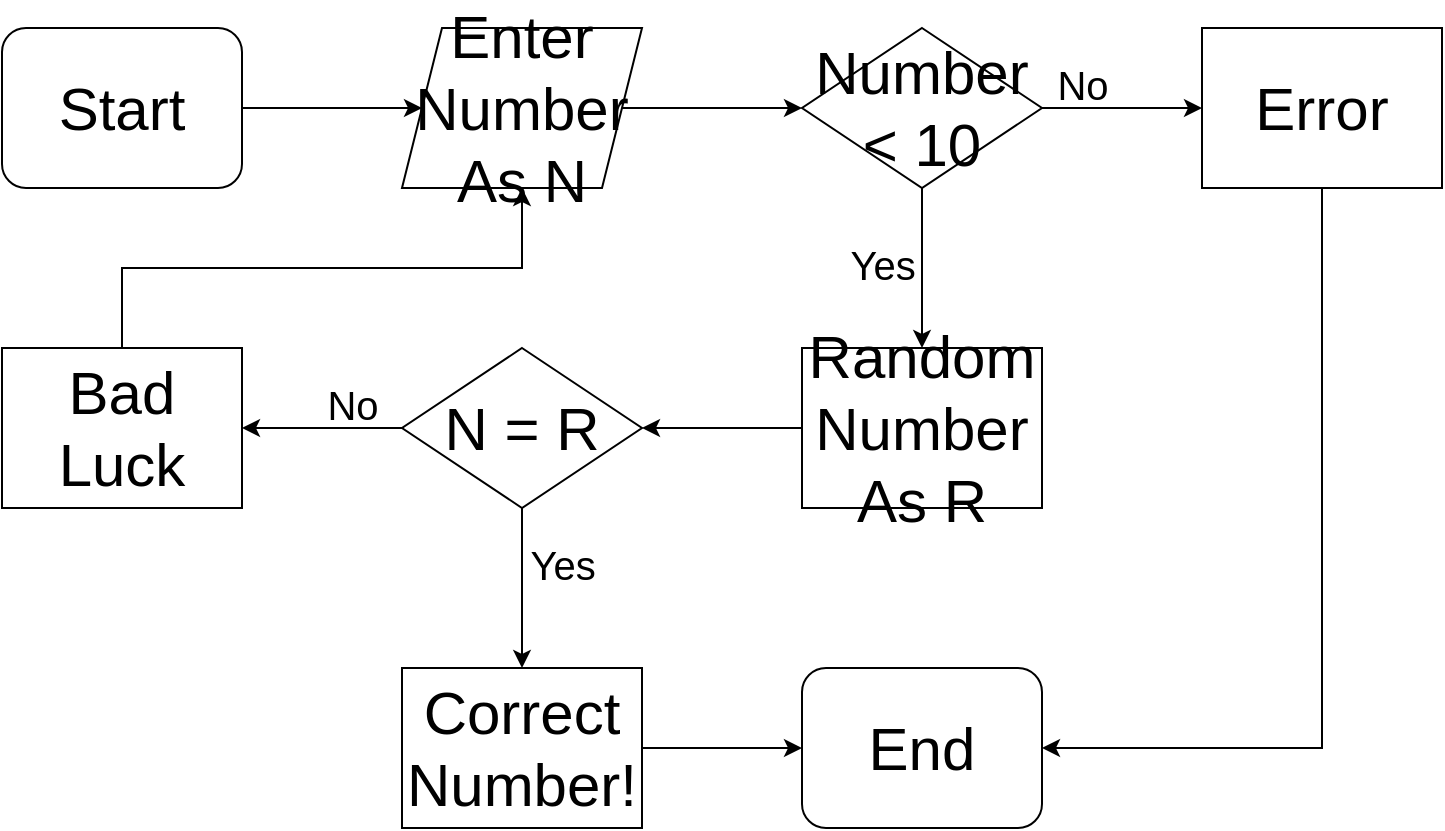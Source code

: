 <mxfile version="20.3.0" type="github">
  <diagram id="qqZJLYUVXBb8gEKr5d2w" name="Page-1">
    <mxGraphModel dx="1038" dy="571" grid="1" gridSize="10" guides="1" tooltips="1" connect="1" arrows="1" fold="1" page="1" pageScale="1" pageWidth="827" pageHeight="1169" math="0" shadow="0">
      <root>
        <mxCell id="0" />
        <mxCell id="1" parent="0" />
        <mxCell id="fSudIF1FeVT2BbZzj0ri-78" value="" style="edgeStyle=orthogonalEdgeStyle;rounded=0;orthogonalLoop=1;jettySize=auto;html=1;" edge="1" parent="1" source="fSudIF1FeVT2BbZzj0ri-1" target="fSudIF1FeVT2BbZzj0ri-77">
          <mxGeometry relative="1" as="geometry" />
        </mxCell>
        <mxCell id="fSudIF1FeVT2BbZzj0ri-1" value="Start" style="rounded=1;whiteSpace=wrap;html=1;fontSize=30;" vertex="1" parent="1">
          <mxGeometry x="40" y="40" width="120" height="80" as="geometry" />
        </mxCell>
        <mxCell id="fSudIF1FeVT2BbZzj0ri-80" value="" style="edgeStyle=orthogonalEdgeStyle;rounded=0;orthogonalLoop=1;jettySize=auto;html=1;fontSize=30;" edge="1" parent="1" source="fSudIF1FeVT2BbZzj0ri-77" target="fSudIF1FeVT2BbZzj0ri-79">
          <mxGeometry relative="1" as="geometry" />
        </mxCell>
        <mxCell id="fSudIF1FeVT2BbZzj0ri-77" value="Enter Number As N" style="shape=parallelogram;perimeter=parallelogramPerimeter;whiteSpace=wrap;html=1;fixedSize=1;fontSize=30;" vertex="1" parent="1">
          <mxGeometry x="240" y="40" width="120" height="80" as="geometry" />
        </mxCell>
        <mxCell id="fSudIF1FeVT2BbZzj0ri-82" value="" style="edgeStyle=orthogonalEdgeStyle;rounded=0;orthogonalLoop=1;jettySize=auto;html=1;fontSize=30;" edge="1" parent="1" source="fSudIF1FeVT2BbZzj0ri-79" target="fSudIF1FeVT2BbZzj0ri-81">
          <mxGeometry relative="1" as="geometry" />
        </mxCell>
        <mxCell id="fSudIF1FeVT2BbZzj0ri-79" value="Number &amp;lt; 10" style="rhombus;whiteSpace=wrap;html=1;fontSize=30;" vertex="1" parent="1">
          <mxGeometry x="440" y="40" width="120" height="80" as="geometry" />
        </mxCell>
        <mxCell id="fSudIF1FeVT2BbZzj0ri-81" value="Error" style="whiteSpace=wrap;html=1;fontSize=30;" vertex="1" parent="1">
          <mxGeometry x="640" y="40" width="120" height="80" as="geometry" />
        </mxCell>
        <mxCell id="fSudIF1FeVT2BbZzj0ri-84" value="&lt;font style=&quot;font-size: 20px;&quot;&gt;No&lt;/font&gt;" style="text;html=1;align=center;verticalAlign=middle;resizable=0;points=[];autosize=1;strokeColor=none;fillColor=none;fontSize=30;" vertex="1" parent="1">
          <mxGeometry x="555" y="40" width="50" height="50" as="geometry" />
        </mxCell>
        <mxCell id="fSudIF1FeVT2BbZzj0ri-87" value="&lt;font style=&quot;font-size: 20px;&quot;&gt;Yes&lt;/font&gt;" style="text;html=1;align=center;verticalAlign=middle;resizable=0;points=[];autosize=1;strokeColor=none;fillColor=none;fontSize=30;" vertex="1" parent="1">
          <mxGeometry x="450" y="130" width="60" height="50" as="geometry" />
        </mxCell>
        <mxCell id="fSudIF1FeVT2BbZzj0ri-88" value="" style="endArrow=classic;html=1;rounded=0;fontSize=30;exitX=0.5;exitY=1;exitDx=0;exitDy=0;" edge="1" parent="1" source="fSudIF1FeVT2BbZzj0ri-79">
          <mxGeometry width="50" height="50" relative="1" as="geometry">
            <mxPoint x="540" y="270" as="sourcePoint" />
            <mxPoint x="500" y="200" as="targetPoint" />
          </mxGeometry>
        </mxCell>
        <mxCell id="fSudIF1FeVT2BbZzj0ri-93" value="" style="edgeStyle=orthogonalEdgeStyle;rounded=0;orthogonalLoop=1;jettySize=auto;html=1;fontSize=30;" edge="1" parent="1" source="fSudIF1FeVT2BbZzj0ri-90" target="fSudIF1FeVT2BbZzj0ri-92">
          <mxGeometry relative="1" as="geometry" />
        </mxCell>
        <mxCell id="fSudIF1FeVT2BbZzj0ri-90" value="Random Number As R" style="whiteSpace=wrap;html=1;fontSize=30;" vertex="1" parent="1">
          <mxGeometry x="440" y="200" width="120" height="80" as="geometry" />
        </mxCell>
        <mxCell id="fSudIF1FeVT2BbZzj0ri-95" value="" style="edgeStyle=orthogonalEdgeStyle;rounded=0;orthogonalLoop=1;jettySize=auto;html=1;fontSize=30;" edge="1" parent="1" source="fSudIF1FeVT2BbZzj0ri-92" target="fSudIF1FeVT2BbZzj0ri-94">
          <mxGeometry relative="1" as="geometry" />
        </mxCell>
        <mxCell id="fSudIF1FeVT2BbZzj0ri-104" value="" style="edgeStyle=orthogonalEdgeStyle;rounded=0;orthogonalLoop=1;jettySize=auto;html=1;fontSize=30;" edge="1" parent="1" source="fSudIF1FeVT2BbZzj0ri-92" target="fSudIF1FeVT2BbZzj0ri-103">
          <mxGeometry relative="1" as="geometry" />
        </mxCell>
        <mxCell id="fSudIF1FeVT2BbZzj0ri-92" value="N = R" style="rhombus;whiteSpace=wrap;html=1;fontSize=30;" vertex="1" parent="1">
          <mxGeometry x="240" y="200" width="120" height="80" as="geometry" />
        </mxCell>
        <mxCell id="fSudIF1FeVT2BbZzj0ri-99" value="" style="edgeStyle=orthogonalEdgeStyle;rounded=0;orthogonalLoop=1;jettySize=auto;html=1;fontSize=30;" edge="1" parent="1" source="fSudIF1FeVT2BbZzj0ri-94" target="fSudIF1FeVT2BbZzj0ri-98">
          <mxGeometry relative="1" as="geometry" />
        </mxCell>
        <mxCell id="fSudIF1FeVT2BbZzj0ri-94" value="Correct Number!" style="whiteSpace=wrap;html=1;fontSize=30;" vertex="1" parent="1">
          <mxGeometry x="240" y="360" width="120" height="80" as="geometry" />
        </mxCell>
        <mxCell id="fSudIF1FeVT2BbZzj0ri-97" value="&lt;font style=&quot;font-size: 20px;&quot;&gt;Yes&lt;/font&gt;" style="text;html=1;align=center;verticalAlign=middle;resizable=0;points=[];autosize=1;strokeColor=none;fillColor=none;fontSize=30;" vertex="1" parent="1">
          <mxGeometry x="290" y="280" width="60" height="50" as="geometry" />
        </mxCell>
        <mxCell id="fSudIF1FeVT2BbZzj0ri-98" value="End" style="rounded=1;whiteSpace=wrap;html=1;fontSize=30;" vertex="1" parent="1">
          <mxGeometry x="440" y="360" width="120" height="80" as="geometry" />
        </mxCell>
        <mxCell id="fSudIF1FeVT2BbZzj0ri-101" value="&lt;font style=&quot;font-size: 20px;&quot;&gt;No&lt;/font&gt;" style="text;html=1;align=center;verticalAlign=middle;resizable=0;points=[];autosize=1;strokeColor=none;fillColor=none;fontSize=30;" vertex="1" parent="1">
          <mxGeometry x="190" y="200" width="50" height="50" as="geometry" />
        </mxCell>
        <mxCell id="fSudIF1FeVT2BbZzj0ri-103" value="Bad Luck" style="whiteSpace=wrap;html=1;fontSize=30;" vertex="1" parent="1">
          <mxGeometry x="40" y="200" width="120" height="80" as="geometry" />
        </mxCell>
        <mxCell id="fSudIF1FeVT2BbZzj0ri-105" value="" style="endArrow=classic;html=1;rounded=0;fontSize=30;exitX=0.5;exitY=1;exitDx=0;exitDy=0;entryX=1;entryY=0.5;entryDx=0;entryDy=0;" edge="1" parent="1" source="fSudIF1FeVT2BbZzj0ri-81" target="fSudIF1FeVT2BbZzj0ri-98">
          <mxGeometry width="50" height="50" relative="1" as="geometry">
            <mxPoint x="690" y="250" as="sourcePoint" />
            <mxPoint x="740" y="200" as="targetPoint" />
            <Array as="points">
              <mxPoint x="700" y="400" />
            </Array>
          </mxGeometry>
        </mxCell>
        <mxCell id="fSudIF1FeVT2BbZzj0ri-108" value="" style="endArrow=classic;html=1;rounded=0;fontSize=30;entryX=0.5;entryY=1;entryDx=0;entryDy=0;" edge="1" parent="1" target="fSudIF1FeVT2BbZzj0ri-77">
          <mxGeometry width="50" height="50" relative="1" as="geometry">
            <mxPoint x="100" y="200" as="sourcePoint" />
            <mxPoint x="150" y="150" as="targetPoint" />
            <Array as="points">
              <mxPoint x="100" y="160" />
              <mxPoint x="300" y="160" />
            </Array>
          </mxGeometry>
        </mxCell>
      </root>
    </mxGraphModel>
  </diagram>
</mxfile>
